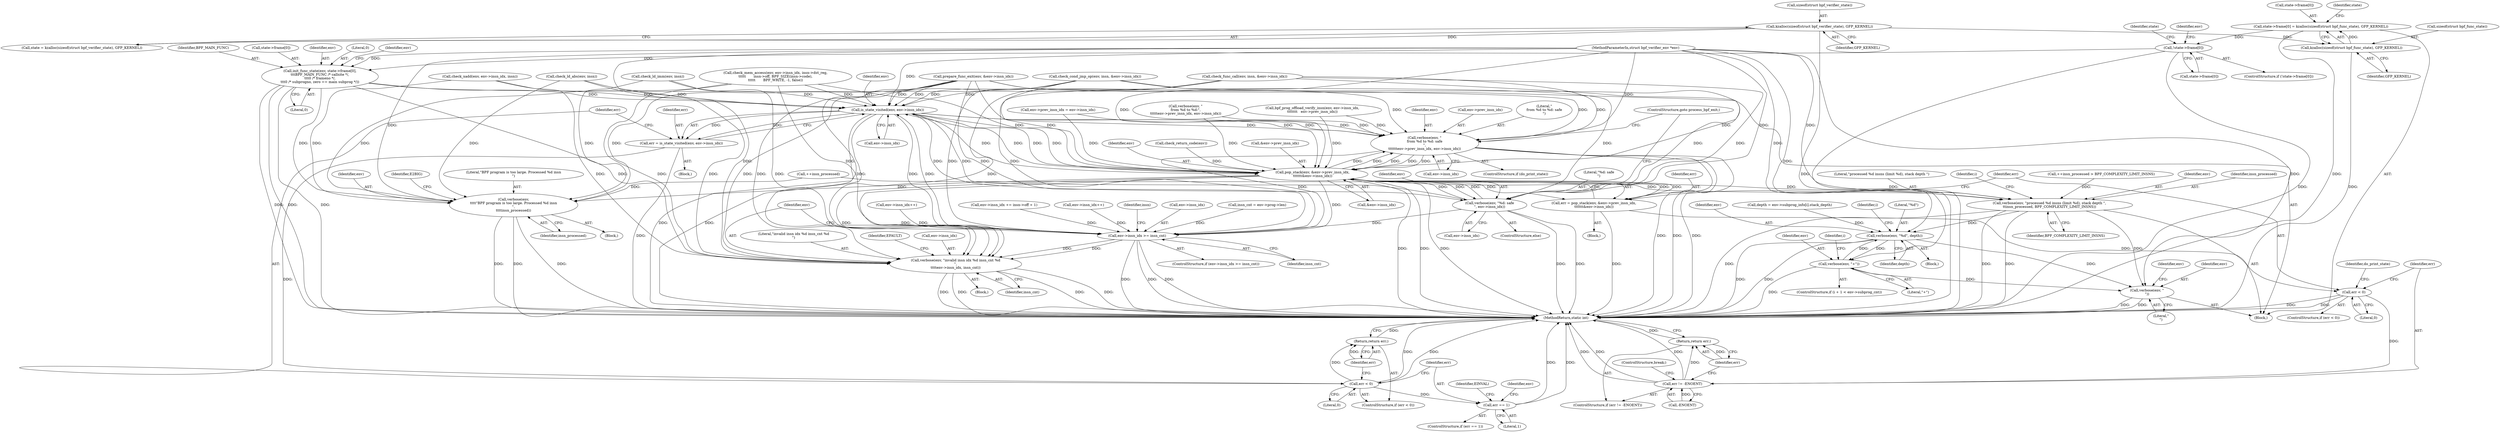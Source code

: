 digraph "0_linux_979d63d50c0c0f7bc537bf821e056cc9fe5abd38_2@array" {
"1000179" [label="(Call,!state->frame[0])"];
"1000168" [label="(Call,state->frame[0] = kzalloc(sizeof(struct bpf_func_state), GFP_KERNEL))"];
"1000174" [label="(Call,kzalloc(sizeof(struct bpf_func_state), GFP_KERNEL))"];
"1000153" [label="(Call,kzalloc(sizeof(struct bpf_verifier_state), GFP_KERNEL))"];
"1000196" [label="(Call,init_func_state(env, state->frame[0],\n\t\t\tBPF_MAIN_FUNC /* callsite */,\n\t\t\t0 /* frameno */,\n\t\t\t0 /* subprogno, zero == main subprog */))"];
"1000217" [label="(Call,verbose(env, \"invalid insn idx %d insn_cnt %d\n\",\n\t\t\t\tenv->insn_idx, insn_cnt))"];
"1000245" [label="(Call,verbose(env,\n\t\t\t\t\"BPF program is too large. Processed %d insn\n\",\n\t\t\t\tinsn_processed))"];
"1000254" [label="(Call,is_state_visited(env, env->insn_idx))"];
"1000211" [label="(Call,env->insn_idx >= insn_cnt)"];
"1000252" [label="(Call,err = is_state_visited(env, env->insn_idx))"];
"1000260" [label="(Call,err < 0)"];
"1000263" [label="(Return,return err;)"];
"1000266" [label="(Call,err == 1)"];
"1000279" [label="(Call,verbose(env, \"\nfrom %d to %d: safe\n\",\n\t\t\t\t\t\tenv->prev_insn_idx, env->insn_idx))"];
"1000979" [label="(Call,pop_stack(env, &env->prev_insn_idx,\n\t\t\t\t\t\t&env->insn_idx))"];
"1000289" [label="(Call,verbose(env, \"%d: safe\n\", env->insn_idx))"];
"1000977" [label="(Call,err = pop_stack(env, &env->prev_insn_idx,\n\t\t\t\t\t\t&env->insn_idx))"];
"1000990" [label="(Call,err < 0)"];
"1000995" [label="(Call,err != -ENOENT)"];
"1000999" [label="(Return,return err;)"];
"1001091" [label="(Call,verbose(env, \"processed %d insns (limit %d), stack depth \",\n\t\tinsn_processed, BPF_COMPLEXITY_LIMIT_INSNS))"];
"1001118" [label="(Call,verbose(env, \"%d\", depth))"];
"1001130" [label="(Call,verbose(env, \"+\"))"];
"1001133" [label="(Call,verbose(env, \"\n\"))"];
"1000212" [label="(Call,env->insn_idx)"];
"1000995" [label="(Call,err != -ENOENT)"];
"1001001" [label="(ControlStructure,break;)"];
"1000996" [label="(Identifier,err)"];
"1000265" [label="(ControlStructure,if (err == 1))"];
"1000280" [label="(Identifier,env)"];
"1001057" [label="(Call,check_ld_imm(env, insn))"];
"1000266" [label="(Call,err == 1)"];
"1000273" [label="(Identifier,env)"];
"1001106" [label="(Identifier,i)"];
"1000253" [label="(Identifier,err)"];
"1000997" [label="(Call,-ENOENT)"];
"1001012" [label="(Call,check_cond_jmp_op(env, insn, &env->insn_idx))"];
"1000245" [label="(Call,verbose(env,\n\t\t\t\t\"BPF program is too large. Processed %d insn\n\",\n\t\t\t\tinsn_processed))"];
"1000562" [label="(Call,env->insn_idx++)"];
"1000260" [label="(Call,err < 0)"];
"1000985" [label="(Call,&env->insn_idx)"];
"1000244" [label="(Block,)"];
"1000197" [label="(Identifier,env)"];
"1000803" [label="(Call,check_func_call(env, insn, &env->insn_idx))"];
"1000180" [label="(Call,state->frame[0])"];
"1000878" [label="(Block,)"];
"1000999" [label="(Return,return err;)"];
"1001092" [label="(Identifier,env)"];
"1000291" [label="(Literal,\"%d: safe\n\")"];
"1000552" [label="(Call,check_xadd(env, env->insn_idx, insn))"];
"1000916" [label="(Call,env->prev_insn_idx = env->insn_idx)"];
"1000210" [label="(ControlStructure,if (env->insn_idx >= insn_cnt))"];
"1000118" [label="(Block,)"];
"1000223" [label="(Identifier,insn_cnt)"];
"1000204" [label="(Literal,0)"];
"1000178" [label="(ControlStructure,if (!state->frame[0]))"];
"1000246" [label="(Identifier,env)"];
"1000281" [label="(Literal,\"\nfrom %d to %d: safe\n\")"];
"1001118" [label="(Call,verbose(env, \"%d\", depth))"];
"1000213" [label="(Identifier,env)"];
"1000117" [label="(MethodParameterIn,struct bpf_verifier_env *env)"];
"1000196" [label="(Call,init_func_state(env, state->frame[0],\n\t\t\tBPF_MAIN_FUNC /* callsite */,\n\t\t\t0 /* frameno */,\n\t\t\t0 /* subprogno, zero == main subprog */))"];
"1000925" [label="(Call,prepare_func_exit(env, &env->insn_idx))"];
"1000193" [label="(Identifier,env)"];
"1000981" [label="(Call,&env->prev_insn_idx)"];
"1000187" [label="(Identifier,state)"];
"1000300" [label="(Identifier,EINVAL)"];
"1000279" [label="(Call,verbose(env, \"\nfrom %d to %d: safe\n\",\n\t\t\t\t\t\tenv->prev_insn_idx, env->insn_idx))"];
"1000261" [label="(Identifier,err)"];
"1000248" [label="(Identifier,insn_processed)"];
"1000228" [label="(Identifier,insn)"];
"1001131" [label="(Identifier,env)"];
"1000226" [label="(Identifier,EFAULT)"];
"1001132" [label="(Literal,\"+\")"];
"1000215" [label="(Identifier,insn_cnt)"];
"1001094" [label="(Identifier,insn_processed)"];
"1001125" [label="(Identifier,i)"];
"1000154" [label="(Call,sizeof(struct bpf_verifier_state))"];
"1001093" [label="(Literal,\"processed %d insns (limit %d), stack depth \")"];
"1000177" [label="(Identifier,GFP_KERNEL)"];
"1000241" [label="(Call,++insn_processed)"];
"1000156" [label="(Identifier,GFP_KERNEL)"];
"1001091" [label="(Call,verbose(env, \"processed %d insns (limit %d), stack depth \",\n\t\tinsn_processed, BPF_COMPLEXITY_LIMIT_INSNS))"];
"1001107" [label="(Block,)"];
"1000863" [label="(Call,env->insn_idx += insn->off + 1)"];
"1001120" [label="(Literal,\"%d\")"];
"1001000" [label="(Identifier,err)"];
"1000251" [label="(Identifier,E2BIG)"];
"1001095" [label="(Identifier,BPF_COMPLEXITY_LIMIT_INSNS)"];
"1000247" [label="(Literal,\"BPF program is too large. Processed %d insn\n\")"];
"1000980" [label="(Identifier,env)"];
"1000218" [label="(Identifier,env)"];
"1000994" [label="(ControlStructure,if (err != -ENOENT))"];
"1000277" [label="(ControlStructure,if (do_print_state))"];
"1000267" [label="(Identifier,err)"];
"1000211" [label="(Call,env->insn_idx >= insn_cnt)"];
"1000991" [label="(Identifier,err)"];
"1000288" [label="(ControlStructure,else)"];
"1000290" [label="(Identifier,env)"];
"1001098" [label="(Identifier,i)"];
"1001153" [label="(MethodReturn,static int)"];
"1000344" [label="(Call,verbose(env, \"\nfrom %d to %d:\",\n\t\t\t\t\tenv->prev_insn_idx, env->insn_idx))"];
"1000168" [label="(Call,state->frame[0] = kzalloc(sizeof(struct bpf_func_state), GFP_KERNEL))"];
"1000254" [label="(Call,is_state_visited(env, env->insn_idx))"];
"1000979" [label="(Call,pop_stack(env, &env->prev_insn_idx,\n\t\t\t\t\t\t&env->insn_idx))"];
"1000203" [label="(Identifier,BPF_MAIN_FUNC)"];
"1000240" [label="(Call,++insn_processed > BPF_COMPLEXITY_LIMIT_INSNS)"];
"1000721" [label="(Call,check_mem_access(env, env->insn_idx, insn->dst_reg,\n\t\t\t\t\t       insn->off, BPF_SIZE(insn->code),\n\t\t\t\t\t       BPF_WRITE, -1, false))"];
"1001134" [label="(Identifier,env)"];
"1000216" [label="(Block,)"];
"1000295" [label="(ControlStructure,goto process_bpf_exit;)"];
"1001130" [label="(Call,verbose(env, \"+\"))"];
"1001042" [label="(Call,check_ld_abs(env, insn))"];
"1000268" [label="(Literal,1)"];
"1001119" [label="(Identifier,env)"];
"1000217" [label="(Call,verbose(env, \"invalid insn idx %d insn_cnt %d\n\",\n\t\t\t\tenv->insn_idx, insn_cnt))"];
"1000255" [label="(Identifier,env)"];
"1000169" [label="(Call,state->frame[0])"];
"1000198" [label="(Call,state->frame[0])"];
"1000259" [label="(ControlStructure,if (err < 0))"];
"1000990" [label="(Call,err < 0)"];
"1000989" [label="(ControlStructure,if (err < 0))"];
"1000175" [label="(Call,sizeof(struct bpf_func_state))"];
"1001109" [label="(Call,depth = env->subprog_info[i].stack_depth)"];
"1000153" [label="(Call,kzalloc(sizeof(struct bpf_verifier_state), GFP_KERNEL))"];
"1000263" [label="(Return,return err;)"];
"1001005" [label="(Identifier,do_print_state)"];
"1001140" [label="(Identifier,env)"];
"1000992" [label="(Literal,0)"];
"1000262" [label="(Literal,0)"];
"1000285" [label="(Call,env->insn_idx)"];
"1000220" [label="(Call,env->insn_idx)"];
"1000256" [label="(Call,env->insn_idx)"];
"1000282" [label="(Call,env->prev_insn_idx)"];
"1000182" [label="(Identifier,state)"];
"1000978" [label="(Identifier,err)"];
"1001133" [label="(Call,verbose(env, \"\n\"))"];
"1000130" [label="(Call,insn_cnt = env->prog->len)"];
"1000404" [label="(Call,bpf_prog_offload_verify_insn(env, env->insn_idx,\n\t\t\t\t\t\t\t   env->prev_insn_idx))"];
"1000205" [label="(Literal,0)"];
"1000151" [label="(Call,state = kzalloc(sizeof(struct bpf_verifier_state), GFP_KERNEL))"];
"1001121" [label="(Identifier,depth)"];
"1000179" [label="(Call,!state->frame[0])"];
"1000174" [label="(Call,kzalloc(sizeof(struct bpf_func_state), GFP_KERNEL))"];
"1000970" [label="(Call,check_return_code(env))"];
"1000289" [label="(Call,verbose(env, \"%d: safe\n\", env->insn_idx))"];
"1000264" [label="(Identifier,err)"];
"1000207" [label="(Block,)"];
"1001122" [label="(ControlStructure,if (i + 1 < env->subprog_cnt))"];
"1000219" [label="(Literal,\"invalid insn idx %d insn_cnt %d\n\")"];
"1000292" [label="(Call,env->insn_idx)"];
"1000977" [label="(Call,err = pop_stack(env, &env->prev_insn_idx,\n\t\t\t\t\t\t&env->insn_idx))"];
"1001087" [label="(Call,env->insn_idx++)"];
"1001135" [label="(Literal,\"\n\")"];
"1000252" [label="(Call,err = is_state_visited(env, env->insn_idx))"];
"1000179" -> "1000178"  [label="AST: "];
"1000179" -> "1000180"  [label="CFG: "];
"1000180" -> "1000179"  [label="AST: "];
"1000187" -> "1000179"  [label="CFG: "];
"1000193" -> "1000179"  [label="CFG: "];
"1000179" -> "1001153"  [label="DDG: "];
"1000179" -> "1001153"  [label="DDG: "];
"1000168" -> "1000179"  [label="DDG: "];
"1000179" -> "1000196"  [label="DDG: "];
"1000168" -> "1000118"  [label="AST: "];
"1000168" -> "1000174"  [label="CFG: "];
"1000169" -> "1000168"  [label="AST: "];
"1000174" -> "1000168"  [label="AST: "];
"1000182" -> "1000168"  [label="CFG: "];
"1000168" -> "1001153"  [label="DDG: "];
"1000174" -> "1000168"  [label="DDG: "];
"1000174" -> "1000177"  [label="CFG: "];
"1000175" -> "1000174"  [label="AST: "];
"1000177" -> "1000174"  [label="AST: "];
"1000174" -> "1001153"  [label="DDG: "];
"1000153" -> "1000174"  [label="DDG: "];
"1000153" -> "1000151"  [label="AST: "];
"1000153" -> "1000156"  [label="CFG: "];
"1000154" -> "1000153"  [label="AST: "];
"1000156" -> "1000153"  [label="AST: "];
"1000151" -> "1000153"  [label="CFG: "];
"1000153" -> "1001153"  [label="DDG: "];
"1000153" -> "1000151"  [label="DDG: "];
"1000196" -> "1000118"  [label="AST: "];
"1000196" -> "1000205"  [label="CFG: "];
"1000197" -> "1000196"  [label="AST: "];
"1000198" -> "1000196"  [label="AST: "];
"1000203" -> "1000196"  [label="AST: "];
"1000204" -> "1000196"  [label="AST: "];
"1000205" -> "1000196"  [label="AST: "];
"1000213" -> "1000196"  [label="CFG: "];
"1000196" -> "1001153"  [label="DDG: "];
"1000196" -> "1001153"  [label="DDG: "];
"1000196" -> "1001153"  [label="DDG: "];
"1000117" -> "1000196"  [label="DDG: "];
"1000196" -> "1000217"  [label="DDG: "];
"1000196" -> "1000245"  [label="DDG: "];
"1000196" -> "1000254"  [label="DDG: "];
"1000217" -> "1000216"  [label="AST: "];
"1000217" -> "1000223"  [label="CFG: "];
"1000218" -> "1000217"  [label="AST: "];
"1000219" -> "1000217"  [label="AST: "];
"1000220" -> "1000217"  [label="AST: "];
"1000223" -> "1000217"  [label="AST: "];
"1000226" -> "1000217"  [label="CFG: "];
"1000217" -> "1001153"  [label="DDG: "];
"1000217" -> "1001153"  [label="DDG: "];
"1000217" -> "1001153"  [label="DDG: "];
"1000217" -> "1001153"  [label="DDG: "];
"1001057" -> "1000217"  [label="DDG: "];
"1001042" -> "1000217"  [label="DDG: "];
"1000721" -> "1000217"  [label="DDG: "];
"1000925" -> "1000217"  [label="DDG: "];
"1000925" -> "1000217"  [label="DDG: "];
"1000552" -> "1000217"  [label="DDG: "];
"1000979" -> "1000217"  [label="DDG: "];
"1000979" -> "1000217"  [label="DDG: "];
"1000117" -> "1000217"  [label="DDG: "];
"1001012" -> "1000217"  [label="DDG: "];
"1000803" -> "1000217"  [label="DDG: "];
"1000211" -> "1000217"  [label="DDG: "];
"1000211" -> "1000217"  [label="DDG: "];
"1000245" -> "1000244"  [label="AST: "];
"1000245" -> "1000248"  [label="CFG: "];
"1000246" -> "1000245"  [label="AST: "];
"1000247" -> "1000245"  [label="AST: "];
"1000248" -> "1000245"  [label="AST: "];
"1000251" -> "1000245"  [label="CFG: "];
"1000245" -> "1001153"  [label="DDG: "];
"1000245" -> "1001153"  [label="DDG: "];
"1000245" -> "1001153"  [label="DDG: "];
"1001057" -> "1000245"  [label="DDG: "];
"1001042" -> "1000245"  [label="DDG: "];
"1000721" -> "1000245"  [label="DDG: "];
"1000925" -> "1000245"  [label="DDG: "];
"1000552" -> "1000245"  [label="DDG: "];
"1000979" -> "1000245"  [label="DDG: "];
"1000117" -> "1000245"  [label="DDG: "];
"1000241" -> "1000245"  [label="DDG: "];
"1000254" -> "1000252"  [label="AST: "];
"1000254" -> "1000256"  [label="CFG: "];
"1000255" -> "1000254"  [label="AST: "];
"1000256" -> "1000254"  [label="AST: "];
"1000252" -> "1000254"  [label="CFG: "];
"1000254" -> "1001153"  [label="DDG: "];
"1000254" -> "1001153"  [label="DDG: "];
"1000254" -> "1000211"  [label="DDG: "];
"1000254" -> "1000252"  [label="DDG: "];
"1000254" -> "1000252"  [label="DDG: "];
"1001057" -> "1000254"  [label="DDG: "];
"1001042" -> "1000254"  [label="DDG: "];
"1000721" -> "1000254"  [label="DDG: "];
"1000925" -> "1000254"  [label="DDG: "];
"1000925" -> "1000254"  [label="DDG: "];
"1000552" -> "1000254"  [label="DDG: "];
"1000979" -> "1000254"  [label="DDG: "];
"1000979" -> "1000254"  [label="DDG: "];
"1000117" -> "1000254"  [label="DDG: "];
"1001012" -> "1000254"  [label="DDG: "];
"1000803" -> "1000254"  [label="DDG: "];
"1000211" -> "1000254"  [label="DDG: "];
"1000254" -> "1000279"  [label="DDG: "];
"1000254" -> "1000279"  [label="DDG: "];
"1000254" -> "1000289"  [label="DDG: "];
"1000254" -> "1000289"  [label="DDG: "];
"1000254" -> "1000979"  [label="DDG: "];
"1000254" -> "1000979"  [label="DDG: "];
"1000211" -> "1000210"  [label="AST: "];
"1000211" -> "1000215"  [label="CFG: "];
"1000212" -> "1000211"  [label="AST: "];
"1000215" -> "1000211"  [label="AST: "];
"1000218" -> "1000211"  [label="CFG: "];
"1000228" -> "1000211"  [label="CFG: "];
"1000211" -> "1001153"  [label="DDG: "];
"1000211" -> "1001153"  [label="DDG: "];
"1000211" -> "1001153"  [label="DDG: "];
"1001012" -> "1000211"  [label="DDG: "];
"1000803" -> "1000211"  [label="DDG: "];
"1001087" -> "1000211"  [label="DDG: "];
"1000925" -> "1000211"  [label="DDG: "];
"1000863" -> "1000211"  [label="DDG: "];
"1000979" -> "1000211"  [label="DDG: "];
"1000289" -> "1000211"  [label="DDG: "];
"1000279" -> "1000211"  [label="DDG: "];
"1000562" -> "1000211"  [label="DDG: "];
"1000721" -> "1000211"  [label="DDG: "];
"1000130" -> "1000211"  [label="DDG: "];
"1000252" -> "1000207"  [label="AST: "];
"1000253" -> "1000252"  [label="AST: "];
"1000261" -> "1000252"  [label="CFG: "];
"1000252" -> "1001153"  [label="DDG: "];
"1000252" -> "1000260"  [label="DDG: "];
"1000260" -> "1000259"  [label="AST: "];
"1000260" -> "1000262"  [label="CFG: "];
"1000261" -> "1000260"  [label="AST: "];
"1000262" -> "1000260"  [label="AST: "];
"1000264" -> "1000260"  [label="CFG: "];
"1000267" -> "1000260"  [label="CFG: "];
"1000260" -> "1001153"  [label="DDG: "];
"1000260" -> "1001153"  [label="DDG: "];
"1000260" -> "1000263"  [label="DDG: "];
"1000260" -> "1000266"  [label="DDG: "];
"1000263" -> "1000259"  [label="AST: "];
"1000263" -> "1000264"  [label="CFG: "];
"1000264" -> "1000263"  [label="AST: "];
"1001153" -> "1000263"  [label="CFG: "];
"1000263" -> "1001153"  [label="DDG: "];
"1000264" -> "1000263"  [label="DDG: "];
"1000266" -> "1000265"  [label="AST: "];
"1000266" -> "1000268"  [label="CFG: "];
"1000267" -> "1000266"  [label="AST: "];
"1000268" -> "1000266"  [label="AST: "];
"1000273" -> "1000266"  [label="CFG: "];
"1000300" -> "1000266"  [label="CFG: "];
"1000266" -> "1001153"  [label="DDG: "];
"1000266" -> "1001153"  [label="DDG: "];
"1000279" -> "1000277"  [label="AST: "];
"1000279" -> "1000285"  [label="CFG: "];
"1000280" -> "1000279"  [label="AST: "];
"1000281" -> "1000279"  [label="AST: "];
"1000282" -> "1000279"  [label="AST: "];
"1000285" -> "1000279"  [label="AST: "];
"1000295" -> "1000279"  [label="CFG: "];
"1000279" -> "1001153"  [label="DDG: "];
"1000279" -> "1001153"  [label="DDG: "];
"1000279" -> "1001153"  [label="DDG: "];
"1000117" -> "1000279"  [label="DDG: "];
"1000344" -> "1000279"  [label="DDG: "];
"1000916" -> "1000279"  [label="DDG: "];
"1000404" -> "1000279"  [label="DDG: "];
"1000979" -> "1000279"  [label="DDG: "];
"1000979" -> "1000279"  [label="DDG: "];
"1001012" -> "1000279"  [label="DDG: "];
"1000803" -> "1000279"  [label="DDG: "];
"1000925" -> "1000279"  [label="DDG: "];
"1000279" -> "1000979"  [label="DDG: "];
"1000279" -> "1000979"  [label="DDG: "];
"1000279" -> "1000979"  [label="DDG: "];
"1000979" -> "1000977"  [label="AST: "];
"1000979" -> "1000985"  [label="CFG: "];
"1000980" -> "1000979"  [label="AST: "];
"1000981" -> "1000979"  [label="AST: "];
"1000985" -> "1000979"  [label="AST: "];
"1000977" -> "1000979"  [label="CFG: "];
"1000979" -> "1001153"  [label="DDG: "];
"1000979" -> "1001153"  [label="DDG: "];
"1000979" -> "1001153"  [label="DDG: "];
"1000979" -> "1000289"  [label="DDG: "];
"1000979" -> "1000977"  [label="DDG: "];
"1000979" -> "1000977"  [label="DDG: "];
"1000979" -> "1000977"  [label="DDG: "];
"1000970" -> "1000979"  [label="DDG: "];
"1000289" -> "1000979"  [label="DDG: "];
"1000289" -> "1000979"  [label="DDG: "];
"1000117" -> "1000979"  [label="DDG: "];
"1000344" -> "1000979"  [label="DDG: "];
"1000916" -> "1000979"  [label="DDG: "];
"1000404" -> "1000979"  [label="DDG: "];
"1001012" -> "1000979"  [label="DDG: "];
"1000803" -> "1000979"  [label="DDG: "];
"1000925" -> "1000979"  [label="DDG: "];
"1000721" -> "1000979"  [label="DDG: "];
"1000979" -> "1001091"  [label="DDG: "];
"1000289" -> "1000288"  [label="AST: "];
"1000289" -> "1000292"  [label="CFG: "];
"1000290" -> "1000289"  [label="AST: "];
"1000291" -> "1000289"  [label="AST: "];
"1000292" -> "1000289"  [label="AST: "];
"1000295" -> "1000289"  [label="CFG: "];
"1000289" -> "1001153"  [label="DDG: "];
"1000289" -> "1001153"  [label="DDG: "];
"1000117" -> "1000289"  [label="DDG: "];
"1001012" -> "1000289"  [label="DDG: "];
"1000803" -> "1000289"  [label="DDG: "];
"1000925" -> "1000289"  [label="DDG: "];
"1000977" -> "1000878"  [label="AST: "];
"1000978" -> "1000977"  [label="AST: "];
"1000991" -> "1000977"  [label="CFG: "];
"1000977" -> "1001153"  [label="DDG: "];
"1000977" -> "1000990"  [label="DDG: "];
"1000990" -> "1000989"  [label="AST: "];
"1000990" -> "1000992"  [label="CFG: "];
"1000991" -> "1000990"  [label="AST: "];
"1000992" -> "1000990"  [label="AST: "];
"1000996" -> "1000990"  [label="CFG: "];
"1001005" -> "1000990"  [label="CFG: "];
"1000990" -> "1001153"  [label="DDG: "];
"1000990" -> "1001153"  [label="DDG: "];
"1000990" -> "1000995"  [label="DDG: "];
"1000995" -> "1000994"  [label="AST: "];
"1000995" -> "1000997"  [label="CFG: "];
"1000996" -> "1000995"  [label="AST: "];
"1000997" -> "1000995"  [label="AST: "];
"1001000" -> "1000995"  [label="CFG: "];
"1001001" -> "1000995"  [label="CFG: "];
"1000995" -> "1001153"  [label="DDG: "];
"1000995" -> "1001153"  [label="DDG: "];
"1000995" -> "1001153"  [label="DDG: "];
"1000997" -> "1000995"  [label="DDG: "];
"1000995" -> "1000999"  [label="DDG: "];
"1000999" -> "1000994"  [label="AST: "];
"1000999" -> "1001000"  [label="CFG: "];
"1001000" -> "1000999"  [label="AST: "];
"1001153" -> "1000999"  [label="CFG: "];
"1000999" -> "1001153"  [label="DDG: "];
"1001000" -> "1000999"  [label="DDG: "];
"1001091" -> "1000118"  [label="AST: "];
"1001091" -> "1001095"  [label="CFG: "];
"1001092" -> "1001091"  [label="AST: "];
"1001093" -> "1001091"  [label="AST: "];
"1001094" -> "1001091"  [label="AST: "];
"1001095" -> "1001091"  [label="AST: "];
"1001098" -> "1001091"  [label="CFG: "];
"1001091" -> "1001153"  [label="DDG: "];
"1001091" -> "1001153"  [label="DDG: "];
"1001091" -> "1001153"  [label="DDG: "];
"1000117" -> "1001091"  [label="DDG: "];
"1000241" -> "1001091"  [label="DDG: "];
"1000240" -> "1001091"  [label="DDG: "];
"1001091" -> "1001118"  [label="DDG: "];
"1001091" -> "1001133"  [label="DDG: "];
"1001118" -> "1001107"  [label="AST: "];
"1001118" -> "1001121"  [label="CFG: "];
"1001119" -> "1001118"  [label="AST: "];
"1001120" -> "1001118"  [label="AST: "];
"1001121" -> "1001118"  [label="AST: "];
"1001125" -> "1001118"  [label="CFG: "];
"1001118" -> "1001153"  [label="DDG: "];
"1001118" -> "1001153"  [label="DDG: "];
"1001130" -> "1001118"  [label="DDG: "];
"1000117" -> "1001118"  [label="DDG: "];
"1001109" -> "1001118"  [label="DDG: "];
"1001118" -> "1001130"  [label="DDG: "];
"1001118" -> "1001133"  [label="DDG: "];
"1001130" -> "1001122"  [label="AST: "];
"1001130" -> "1001132"  [label="CFG: "];
"1001131" -> "1001130"  [label="AST: "];
"1001132" -> "1001130"  [label="AST: "];
"1001106" -> "1001130"  [label="CFG: "];
"1001130" -> "1001153"  [label="DDG: "];
"1000117" -> "1001130"  [label="DDG: "];
"1001130" -> "1001133"  [label="DDG: "];
"1001133" -> "1000118"  [label="AST: "];
"1001133" -> "1001135"  [label="CFG: "];
"1001134" -> "1001133"  [label="AST: "];
"1001135" -> "1001133"  [label="AST: "];
"1001140" -> "1001133"  [label="CFG: "];
"1001133" -> "1001153"  [label="DDG: "];
"1001133" -> "1001153"  [label="DDG: "];
"1000117" -> "1001133"  [label="DDG: "];
}
